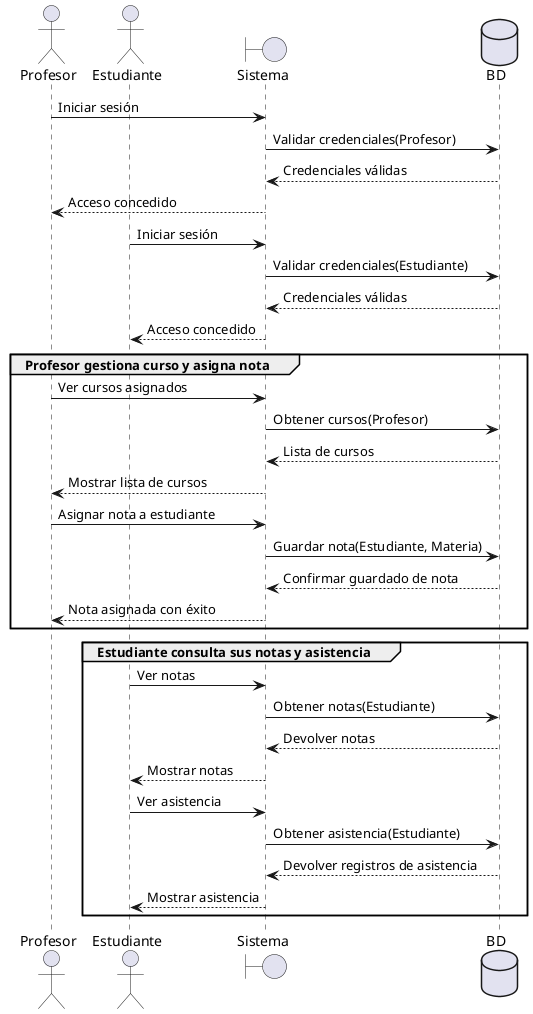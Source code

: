 @startuml
actor Profesor
actor Estudiante
boundary Sistema as Sistema
database BD as BaseDeDatos

Profesor -> Sistema : Iniciar sesión
Sistema -> BaseDeDatos : Validar credenciales(Profesor)
BaseDeDatos --> Sistema : Credenciales válidas
Sistema --> Profesor : Acceso concedido

Estudiante -> Sistema : Iniciar sesión
Sistema -> BaseDeDatos : Validar credenciales(Estudiante)
BaseDeDatos --> Sistema : Credenciales válidas
Sistema --> Estudiante : Acceso concedido

group Profesor gestiona curso y asigna nota
    Profesor -> Sistema : Ver cursos asignados
    Sistema -> BaseDeDatos : Obtener cursos(Profesor)
    BaseDeDatos --> Sistema : Lista de cursos
    Sistema --> Profesor : Mostrar lista de cursos

    Profesor -> Sistema : Asignar nota a estudiante
    Sistema -> BaseDeDatos : Guardar nota(Estudiante, Materia)
    BaseDeDatos --> Sistema : Confirmar guardado de nota
    Sistema --> Profesor : Nota asignada con éxito
end

group Estudiante consulta sus notas y asistencia
    Estudiante -> Sistema : Ver notas
    Sistema -> BaseDeDatos : Obtener notas(Estudiante)
    BaseDeDatos --> Sistema : Devolver notas
    Sistema --> Estudiante : Mostrar notas

    Estudiante -> Sistema : Ver asistencia
    Sistema -> BaseDeDatos : Obtener asistencia(Estudiante)
    BaseDeDatos --> Sistema : Devolver registros de asistencia
    Sistema --> Estudiante : Mostrar asistencia
end

@enduml
